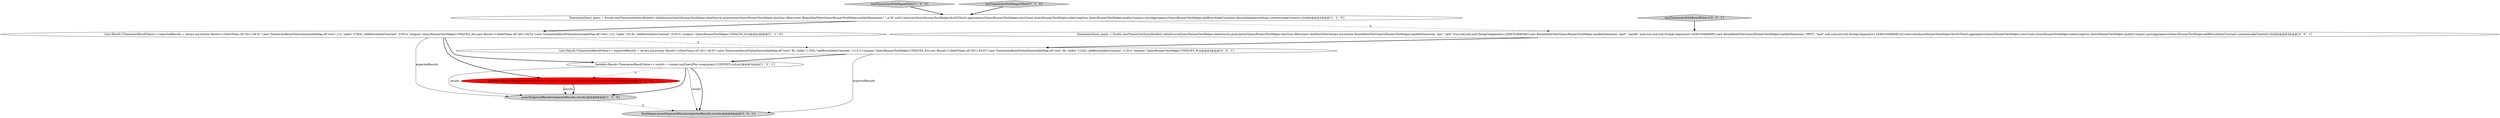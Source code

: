 digraph {
2 [style = filled, label = "testTimeseriesWithRegexFilter['1', '0', '0']", fillcolor = lightgray, shape = diamond image = "AAA0AAABBB1BBB"];
1 [style = filled, label = "List<Result<TimeseriesResultValue>> expectedResults = Arrays.asList(new Result<>(DateTimes.of(\"2011-04-01\"),new TimeseriesResultValue(ImmutableMap.of(\"rows\",11L,\"index\",3783L,\"addRowsIndexConstant\",3795.0,\"uniques\",QueryRunnerTestHelper.UNIQUES_9))),new Result<>(DateTimes.of(\"2011-04-02\"),new TimeseriesResultValue(ImmutableMap.of(\"rows\",11L,\"index\",3313L,\"addRowsIndexConstant\",3325.0,\"uniques\",QueryRunnerTestHelper.UNIQUES_9))))@@@4@@@['1', '1', '0']", fillcolor = white, shape = ellipse image = "AAA0AAABBB1BBB"];
9 [style = filled, label = "testTimeseriesWithBoundFilter1['0', '0', '1']", fillcolor = lightgray, shape = diamond image = "AAA0AAABBB3BBB"];
10 [style = filled, label = "List<Result<TimeseriesResultValue>> expectedResults = Arrays.asList(new Result<>(DateTimes.of(\"2011-04-01\"),new TimeseriesResultValue(ImmutableMap.of(\"rows\",9L,\"index\",1102L,\"addRowsIndexConstant\",1112.0,\"uniques\",QueryRunnerTestHelper.UNIQUES_9))),new Result<>(DateTimes.of(\"2011-04-02\"),new TimeseriesResultValue(ImmutableMap.of(\"rows\",9L,\"index\",1120L,\"addRowsIndexConstant\",1130.0,\"uniques\",QueryRunnerTestHelper.UNIQUES_9))))@@@4@@@['0', '0', '1']", fillcolor = white, shape = ellipse image = "AAA0AAABBB3BBB"];
4 [style = filled, label = "Iterable<Result<TimeseriesResultValue>> results = runner.run(QueryPlus.wrap(query),CONTEXT).toList()@@@5@@@['1', '0', '1']", fillcolor = white, shape = ellipse image = "AAA0AAABBB1BBB"];
8 [style = filled, label = "TestHelper.assertExpectedResults(expectedResults,results)@@@6@@@['0', '0', '1']", fillcolor = lightgray, shape = ellipse image = "AAA0AAABBB3BBB"];
5 [style = filled, label = "testTimeseriesWithRegexFilter['0', '1', '0']", fillcolor = lightgray, shape = diamond image = "AAA0AAABBB2BBB"];
7 [style = filled, label = "TimeseriesQuery query = Druids.newTimeseriesQueryBuilder().dataSource(QueryRunnerTestHelper.dataSource).granularity(QueryRunnerTestHelper.dayGran).filters(new AndDimFilter(Arrays.asList(new BoundDimFilter(QueryRunnerTestHelper.marketDimension,\"spa\",\"spot\",true,null,null,null,StringComparators.LEXICOGRAPHIC),new BoundDimFilter(QueryRunnerTestHelper.marketDimension,\"spot\",\"spotify\",null,true,null,null,StringComparators.LEXICOGRAPHIC),new BoundDimFilter(QueryRunnerTestHelper.marketDimension,\"SPOT\",\"spot\",null,null,null,null,StringComparators.LEXICOGRAPHIC)))).intervals(QueryRunnerTestHelper.firstToThird).aggregators(QueryRunnerTestHelper.rowsCount,QueryRunnerTestHelper.indexLongSum,QueryRunnerTestHelper.qualityUniques).postAggregators(QueryRunnerTestHelper.addRowsIndexConstant).context(makeContext()).build()@@@3@@@['0', '0', '1']", fillcolor = white, shape = ellipse image = "AAA0AAABBB3BBB"];
6 [style = filled, label = "Iterable<Result<TimeseriesResultValue>> results = runner.run(QueryPlus.wrap(query)).toList()@@@5@@@['0', '1', '0']", fillcolor = red, shape = ellipse image = "AAA1AAABBB2BBB"];
3 [style = filled, label = "TimeseriesQuery query = Druids.newTimeseriesQueryBuilder().dataSource(QueryRunnerTestHelper.dataSource).granularity(QueryRunnerTestHelper.dayGran).filters(new RegexDimFilter(QueryRunnerTestHelper.marketDimension,\"^.p.*$\",null)).intervals(QueryRunnerTestHelper.firstToThird).aggregators(QueryRunnerTestHelper.rowsCount,QueryRunnerTestHelper.indexLongSum,QueryRunnerTestHelper.qualityUniques).postAggregators(QueryRunnerTestHelper.addRowsIndexConstant).descending(descending).context(makeContext()).build()@@@3@@@['1', '1', '0']", fillcolor = white, shape = ellipse image = "AAA0AAABBB1BBB"];
0 [style = filled, label = "assertExpectedResults(expectedResults,results)@@@6@@@['1', '1', '0']", fillcolor = lightgray, shape = ellipse image = "AAA0AAABBB1BBB"];
5->3 [style = bold, label=""];
4->8 [style = bold, label=""];
0->8 [style = dashed, label="0"];
1->4 [style = bold, label=""];
1->6 [style = bold, label=""];
6->0 [style = bold, label=""];
4->8 [style = solid, label="results"];
1->0 [style = solid, label="expectedResults"];
1->10 [style = dashed, label="0"];
3->1 [style = bold, label=""];
9->7 [style = bold, label=""];
10->8 [style = solid, label="expectedResults"];
4->6 [style = dashed, label="0"];
7->10 [style = bold, label=""];
3->7 [style = dashed, label="0"];
6->0 [style = solid, label="results"];
4->0 [style = solid, label="results"];
2->3 [style = bold, label=""];
4->0 [style = bold, label=""];
10->4 [style = bold, label=""];
}
